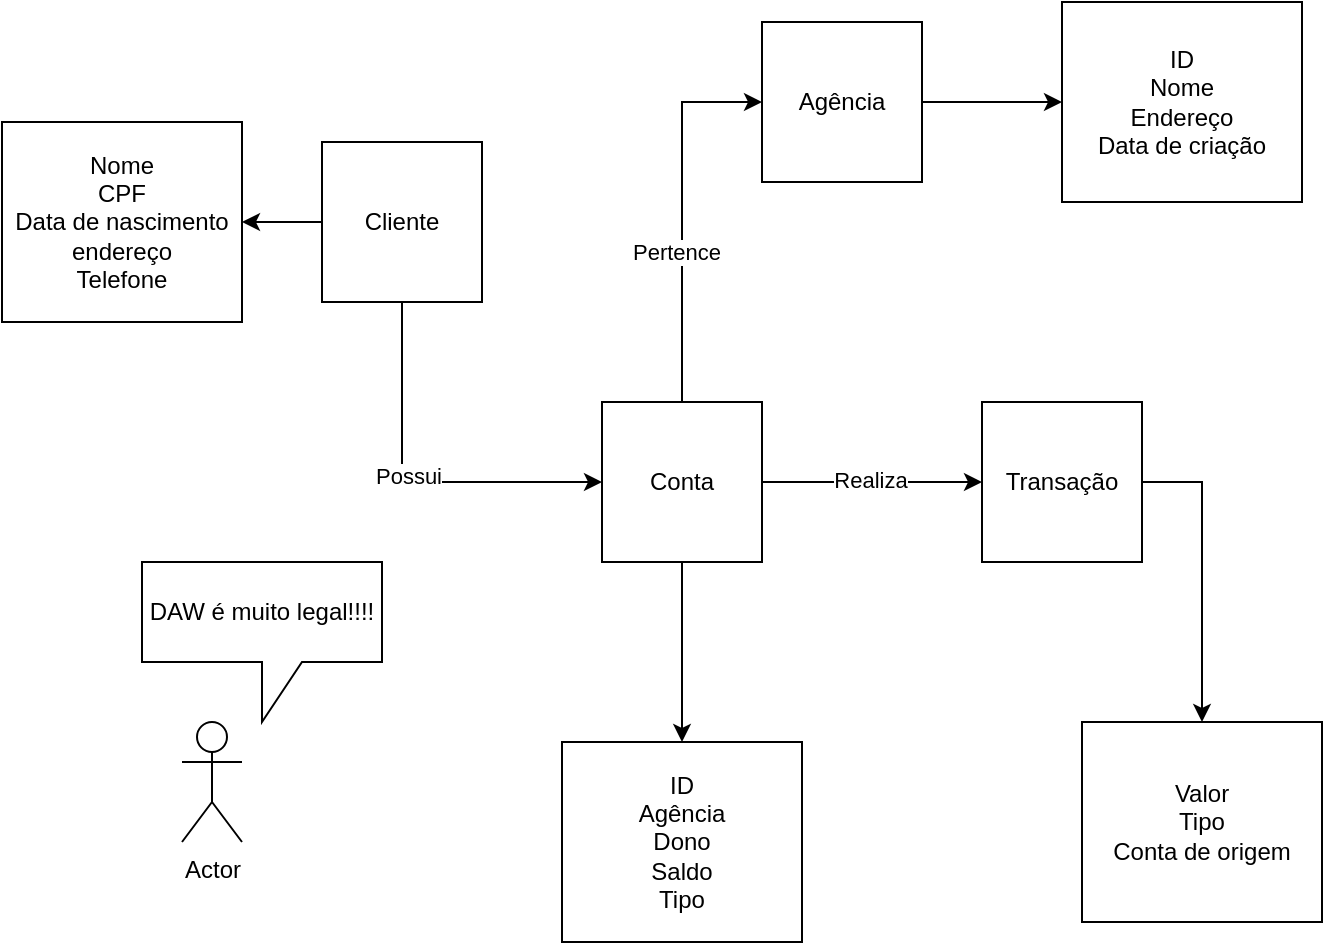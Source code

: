 <mxfile version="21.6.8" type="device">
  <diagram id="R2lEEEUBdFMjLlhIrx00" name="Page-1">
    <mxGraphModel dx="650" dy="795" grid="1" gridSize="10" guides="1" tooltips="1" connect="1" arrows="1" fold="1" page="1" pageScale="1" pageWidth="850" pageHeight="1100" math="0" shadow="0" extFonts="Permanent Marker^https://fonts.googleapis.com/css?family=Permanent+Marker">
      <root>
        <mxCell id="0" />
        <mxCell id="1" parent="0" />
        <mxCell id="llRytcqhFmoaTtS8krLE-1" value="Actor" style="shape=umlActor;verticalLabelPosition=bottom;verticalAlign=top;html=1;outlineConnect=0;" vertex="1" parent="1">
          <mxGeometry x="110" y="480" width="30" height="60" as="geometry" />
        </mxCell>
        <mxCell id="llRytcqhFmoaTtS8krLE-2" value="DAW é muito legal!!!!" style="shape=callout;whiteSpace=wrap;html=1;perimeter=calloutPerimeter;" vertex="1" parent="1">
          <mxGeometry x="90" y="400" width="120" height="80" as="geometry" />
        </mxCell>
        <mxCell id="llRytcqhFmoaTtS8krLE-33" style="edgeStyle=orthogonalEdgeStyle;rounded=0;orthogonalLoop=1;jettySize=auto;html=1;exitX=0.5;exitY=1;exitDx=0;exitDy=0;entryX=0;entryY=0.5;entryDx=0;entryDy=0;" edge="1" parent="1" source="llRytcqhFmoaTtS8krLE-8" target="llRytcqhFmoaTtS8krLE-18">
          <mxGeometry relative="1" as="geometry" />
        </mxCell>
        <mxCell id="llRytcqhFmoaTtS8krLE-34" value="Possui" style="edgeLabel;html=1;align=center;verticalAlign=middle;resizable=0;points=[];" vertex="1" connectable="0" parent="llRytcqhFmoaTtS8krLE-33">
          <mxGeometry x="-0.025" y="3" relative="1" as="geometry">
            <mxPoint as="offset" />
          </mxGeometry>
        </mxCell>
        <mxCell id="llRytcqhFmoaTtS8krLE-37" style="edgeStyle=orthogonalEdgeStyle;rounded=0;orthogonalLoop=1;jettySize=auto;html=1;exitX=0;exitY=0.5;exitDx=0;exitDy=0;entryX=1;entryY=0.5;entryDx=0;entryDy=0;" edge="1" parent="1" source="llRytcqhFmoaTtS8krLE-8" target="llRytcqhFmoaTtS8krLE-9">
          <mxGeometry relative="1" as="geometry" />
        </mxCell>
        <mxCell id="llRytcqhFmoaTtS8krLE-8" value="Cliente" style="whiteSpace=wrap;html=1;aspect=fixed;" vertex="1" parent="1">
          <mxGeometry x="180" y="190" width="80" height="80" as="geometry" />
        </mxCell>
        <mxCell id="llRytcqhFmoaTtS8krLE-9" value="&lt;div&gt;Nome&lt;/div&gt;&lt;div&gt;CPF&lt;/div&gt;&lt;div&gt;Data de nascimento&lt;/div&gt;&lt;div&gt;endereço&lt;/div&gt;&lt;div&gt;Telefone&lt;br&gt;&lt;/div&gt;" style="rounded=0;whiteSpace=wrap;html=1;" vertex="1" parent="1">
          <mxGeometry x="20" y="180" width="120" height="100" as="geometry" />
        </mxCell>
        <mxCell id="llRytcqhFmoaTtS8krLE-38" style="edgeStyle=orthogonalEdgeStyle;rounded=0;orthogonalLoop=1;jettySize=auto;html=1;exitX=1;exitY=0.5;exitDx=0;exitDy=0;entryX=0;entryY=0.5;entryDx=0;entryDy=0;" edge="1" parent="1" source="llRytcqhFmoaTtS8krLE-13" target="llRytcqhFmoaTtS8krLE-14">
          <mxGeometry relative="1" as="geometry" />
        </mxCell>
        <mxCell id="llRytcqhFmoaTtS8krLE-13" value="Agência" style="whiteSpace=wrap;html=1;aspect=fixed;" vertex="1" parent="1">
          <mxGeometry x="400" y="130" width="80" height="80" as="geometry" />
        </mxCell>
        <mxCell id="llRytcqhFmoaTtS8krLE-14" value="&lt;div&gt;ID&lt;/div&gt;&lt;div&gt;Nome&lt;/div&gt;&lt;div&gt;Endereço&lt;/div&gt;&lt;div&gt;Data de criação&lt;br&gt;&lt;/div&gt;" style="rounded=0;whiteSpace=wrap;html=1;" vertex="1" parent="1">
          <mxGeometry x="550" y="120" width="120" height="100" as="geometry" />
        </mxCell>
        <mxCell id="llRytcqhFmoaTtS8krLE-27" style="edgeStyle=orthogonalEdgeStyle;rounded=0;orthogonalLoop=1;jettySize=auto;html=1;exitX=1;exitY=0.5;exitDx=0;exitDy=0;entryX=0;entryY=0.5;entryDx=0;entryDy=0;" edge="1" parent="1" source="llRytcqhFmoaTtS8krLE-18" target="llRytcqhFmoaTtS8krLE-21">
          <mxGeometry relative="1" as="geometry" />
        </mxCell>
        <mxCell id="llRytcqhFmoaTtS8krLE-28" value="Realiza" style="edgeLabel;html=1;align=center;verticalAlign=middle;resizable=0;points=[];" vertex="1" connectable="0" parent="llRytcqhFmoaTtS8krLE-27">
          <mxGeometry x="-0.017" y="1" relative="1" as="geometry">
            <mxPoint as="offset" />
          </mxGeometry>
        </mxCell>
        <mxCell id="llRytcqhFmoaTtS8krLE-31" style="edgeStyle=orthogonalEdgeStyle;rounded=0;orthogonalLoop=1;jettySize=auto;html=1;exitX=0.5;exitY=1;exitDx=0;exitDy=0;entryX=0.5;entryY=0;entryDx=0;entryDy=0;" edge="1" parent="1" source="llRytcqhFmoaTtS8krLE-18" target="llRytcqhFmoaTtS8krLE-19">
          <mxGeometry relative="1" as="geometry" />
        </mxCell>
        <mxCell id="llRytcqhFmoaTtS8krLE-35" style="edgeStyle=orthogonalEdgeStyle;rounded=0;orthogonalLoop=1;jettySize=auto;html=1;exitX=0.5;exitY=0;exitDx=0;exitDy=0;entryX=0;entryY=0.5;entryDx=0;entryDy=0;" edge="1" parent="1" source="llRytcqhFmoaTtS8krLE-18" target="llRytcqhFmoaTtS8krLE-13">
          <mxGeometry relative="1" as="geometry" />
        </mxCell>
        <mxCell id="llRytcqhFmoaTtS8krLE-36" value="Pertence" style="edgeLabel;html=1;align=center;verticalAlign=middle;resizable=0;points=[];" vertex="1" connectable="0" parent="llRytcqhFmoaTtS8krLE-35">
          <mxGeometry x="-0.21" y="3" relative="1" as="geometry">
            <mxPoint as="offset" />
          </mxGeometry>
        </mxCell>
        <mxCell id="llRytcqhFmoaTtS8krLE-18" value="Conta" style="whiteSpace=wrap;html=1;aspect=fixed;" vertex="1" parent="1">
          <mxGeometry x="320" y="320" width="80" height="80" as="geometry" />
        </mxCell>
        <mxCell id="llRytcqhFmoaTtS8krLE-19" value="&lt;div&gt;ID&lt;/div&gt;&lt;div&gt;Agência&lt;br&gt;&lt;/div&gt;&lt;div&gt;Dono&lt;/div&gt;&lt;div&gt;Saldo&lt;/div&gt;&lt;div&gt;Tipo&lt;br&gt;&lt;/div&gt;" style="rounded=0;whiteSpace=wrap;html=1;" vertex="1" parent="1">
          <mxGeometry x="300" y="490" width="120" height="100" as="geometry" />
        </mxCell>
        <mxCell id="llRytcqhFmoaTtS8krLE-24" style="edgeStyle=orthogonalEdgeStyle;rounded=0;orthogonalLoop=1;jettySize=auto;html=1;exitX=1;exitY=0.5;exitDx=0;exitDy=0;entryX=0.5;entryY=0;entryDx=0;entryDy=0;" edge="1" parent="1" source="llRytcqhFmoaTtS8krLE-21" target="llRytcqhFmoaTtS8krLE-23">
          <mxGeometry relative="1" as="geometry" />
        </mxCell>
        <mxCell id="llRytcqhFmoaTtS8krLE-21" value="Transação" style="whiteSpace=wrap;html=1;aspect=fixed;" vertex="1" parent="1">
          <mxGeometry x="510" y="320" width="80" height="80" as="geometry" />
        </mxCell>
        <mxCell id="llRytcqhFmoaTtS8krLE-23" value="&lt;div&gt;Valor&lt;/div&gt;&lt;div&gt;Tipo&lt;/div&gt;&lt;div&gt;Conta de origem&lt;br&gt;&lt;/div&gt;" style="rounded=0;whiteSpace=wrap;html=1;" vertex="1" parent="1">
          <mxGeometry x="560" y="480" width="120" height="100" as="geometry" />
        </mxCell>
      </root>
    </mxGraphModel>
  </diagram>
</mxfile>
